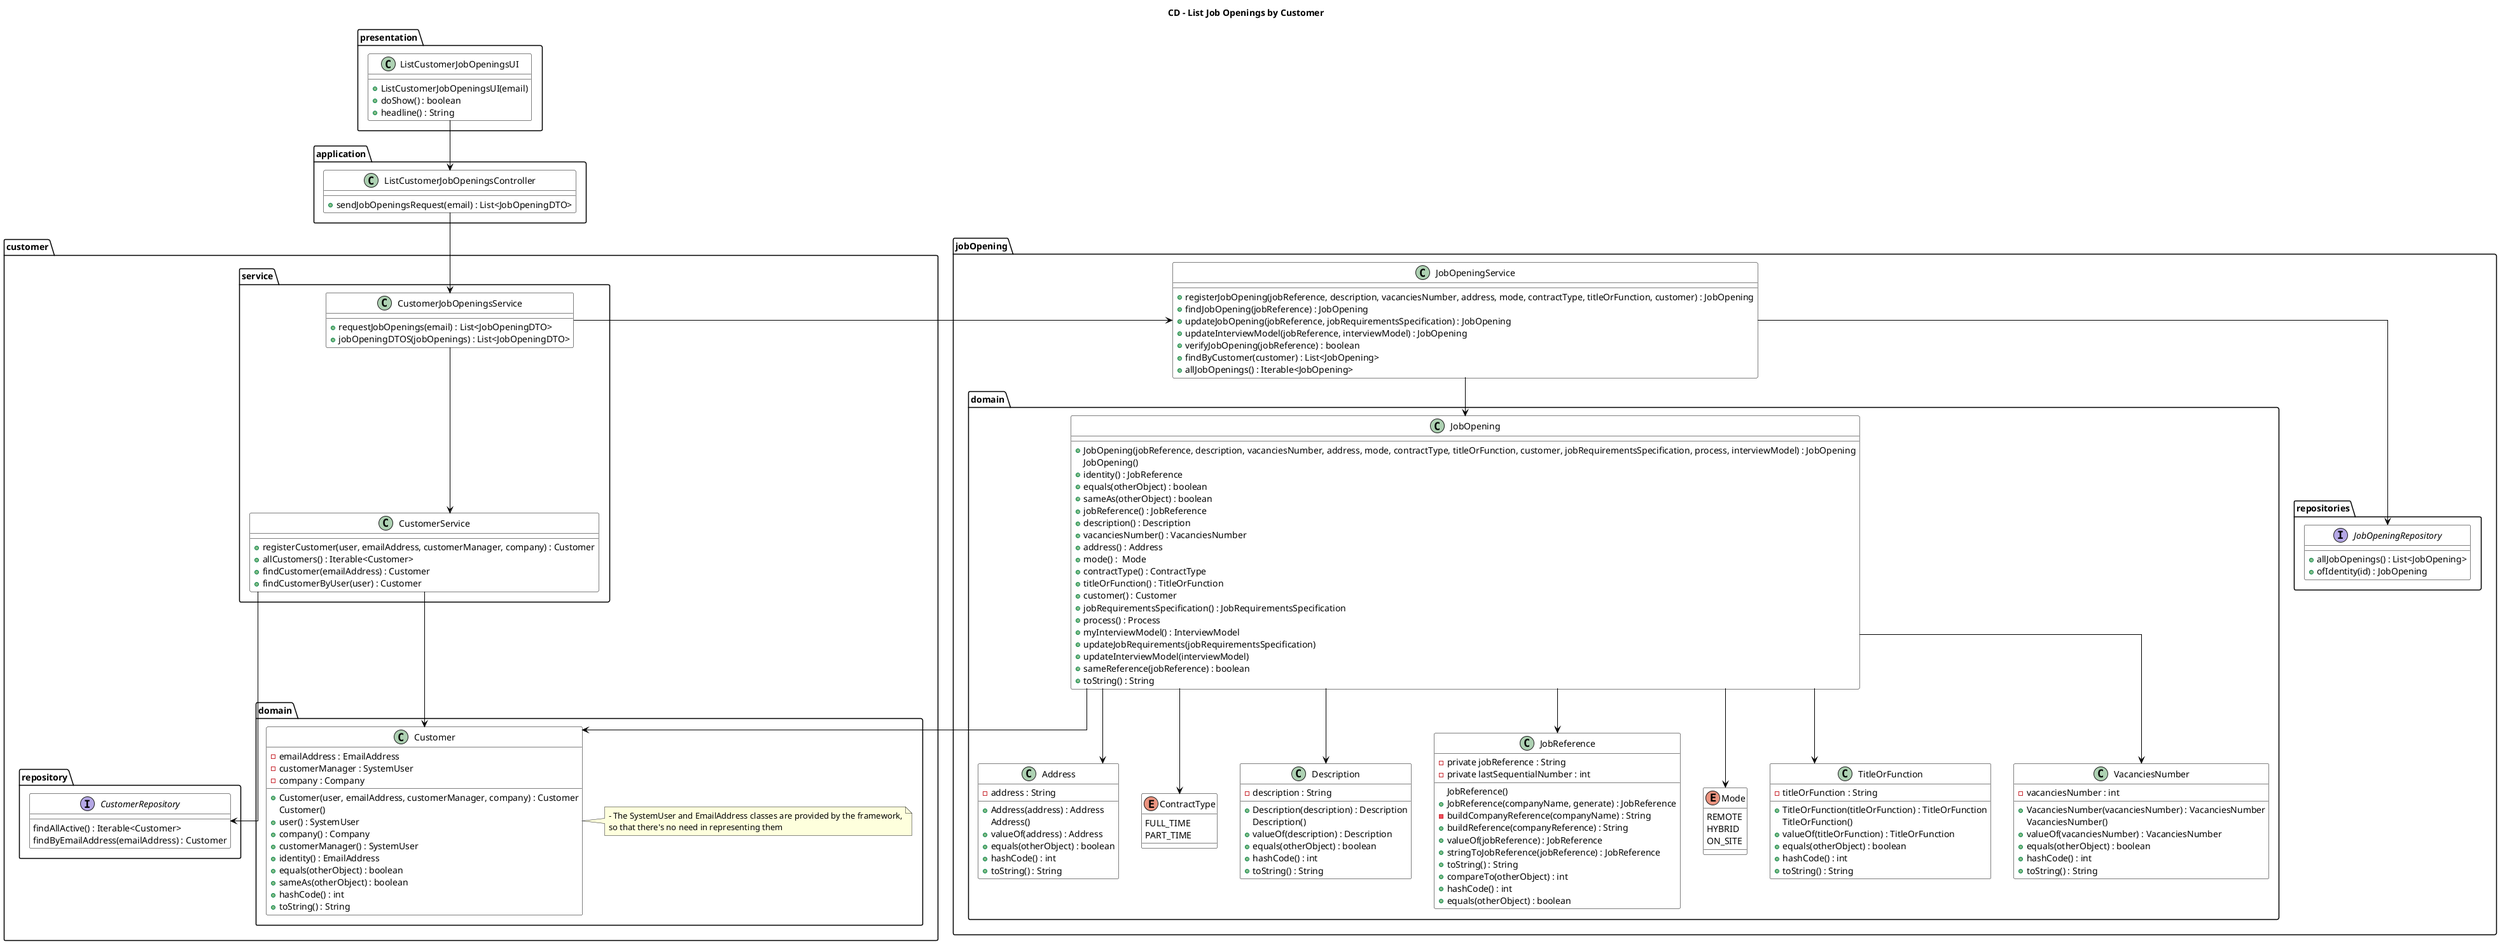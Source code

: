 @startuml
skinparam linetype ortho
'left to right direction

skinparam class {
    BackgroundColor White
    ArrowColor Black
    BorderColor Black
    FontColor Black
    FontSize 14
}

title CD - List Job Openings by Customer

package "presentation" {
    class ListCustomerJobOpeningsUI {
        + ListCustomerJobOpeningsUI(email)
        + doShow() : boolean
        + headline() : String
    }
}

package "application" {
    class ListCustomerJobOpeningsController {
        + sendJobOpeningsRequest(email) : List<JobOpeningDTO>
    }
}

package "customer"{
    package "domain"{
            class Customer{
             - emailAddress : EmailAddress
             - customerManager : SystemUser
             - company : Company
             + Customer(user, emailAddress, customerManager, company) : Customer
               Customer()
             + user() : SystemUser
             + company() : Company
             + customerManager() : SystemUser
             + identity() : EmailAddress
             + equals(otherObject) : boolean
             + sameAs(otherObject) : boolean
             + hashCode() : int
             + toString() : String
            }
            note right of Customer
                        - The SystemUser and EmailAddress classes are provided by the framework,
                        so that there's no need in representing them
                     end note
        }

        package "service"{
            class CustomerService{
            + registerCustomer(user, emailAddress, customerManager, company) : Customer
            + allCustomers() : Iterable<Customer>
            + findCustomer(emailAddress) : Customer
            + findCustomerByUser(user) : Customer
            }

            class CustomerJobOpeningsService{
            + requestJobOpenings(email) : List<JobOpeningDTO>
            + jobOpeningDTOS(jobOpenings) : List<JobOpeningDTO>
            }

        }

        package "repository"{
            Interface CustomerRepository{
                findAllActive() : Iterable<Customer>
                findByEmailAddress(emailAddress) : Customer
            }
        }
}




package "jobOpening"{
    package "domain"{
        class JobOpening{
            + JobOpening(jobReference, description, vacanciesNumber, address, mode, contractType, titleOrFunction, customer, jobRequirementsSpecification, process, interviewModel) : JobOpening
            JobOpening()
            + identity() : JobReference
            + equals(otherObject) : boolean
            + sameAs(otherObject) : boolean
            + jobReference() : JobReference
            + description() : Description
            + vacanciesNumber() : VacanciesNumber
            + address() : Address
            + mode() :  Mode
            + contractType() : ContractType
            + titleOrFunction() : TitleOrFunction
            + customer() : Customer
            + jobRequirementsSpecification() : JobRequirementsSpecification
            + process() : Process
            + myInterviewModel() : InterviewModel
            + updateJobRequirements(jobRequirementsSpecification)
            + updateInterviewModel(interviewModel)
            + sameReference(jobReference) : boolean
            + toString() : String
        }

        class Address{
            - address : String
            + Address(address) : Address
            Address()
            + valueOf(address) : Address
            + equals(otherObject) : boolean
            + hashCode() : int
            + toString() : String
        }

        Enum ContractType{
            FULL_TIME
            PART_TIME
        }

        class Description{
            - description : String
            + Description(description) : Description
            Description()
            + valueOf(description) : Description
            + equals(otherObject) : boolean
            + hashCode() : int
            + toString() : String
        }

        class JobReference{
            - private jobReference : String
            - private lastSequentialNumber : int
            JobReference()
            + JobReference(companyName, generate) : JobReference
            - buildCompanyReference(companyName) : String
            + buildReference(companyReference) : String
            + valueOf(jobReference) : JobReference
            + stringToJobReference(jobReference) : JobReference
            + toString() : String
            + compareTo(otherObject) : int
            + hashCode() : int
            + equals(otherObject) : boolean
        }

        Enum Mode{
            REMOTE
            HYBRID
            ON_SITE
        }

        class TitleOrFunction{
            - titleOrFunction : String
            + TitleOrFunction(titleOrFunction) : TitleOrFunction
            TitleOrFunction()
            + valueOf(titleOrFunction) : TitleOrFunction
            + equals(otherObject) : boolean
            + hashCode() : int
            + toString() : String
        }

        class VacanciesNumber{
            - vacanciesNumber : int
            + VacanciesNumber(vacanciesNumber) : VacanciesNumber
            VacanciesNumber()
            + valueOf(vacanciesNumber) : VacanciesNumber
            + equals(otherObject) : boolean
            + hashCode() : int
            + toString() : String
        }
        }

        class JobOpeningService{
                        + registerJobOpening(jobReference, description, vacanciesNumber, address, mode, contractType, titleOrFunction, customer) : JobOpening
                        + findJobOpening(jobReference) : JobOpening
                        + updateJobOpening(jobReference, jobRequirementsSpecification) : JobOpening
                        + updateInterviewModel(jobReference, interviewModel) : JobOpening
                        + verifyJobOpening(jobReference) : boolean
                        + findByCustomer(customer) : List<JobOpening>
                        + allJobOpenings() : Iterable<JobOpening>
                    }

                    package "repositories"{
                        interface JobOpeningRepository {
                            + allJobOpenings() : List<JobOpening>
                            + ofIdentity(id) : JobOpening
                        }
                    }

    }

ListCustomerJobOpeningsUI --> ListCustomerJobOpeningsController

ListCustomerJobOpeningsController --> CustomerJobOpeningsService

CustomerJobOpeningsService --> CustomerService
CustomerJobOpeningsService --> JobOpeningService

CustomerService --> Customer
CustomerService --> CustomerRepository

JobOpening --> Address
JobOpening --> Mode
JobOpening --> ContractType
JobOpening --> Description
JobOpening --> JobReference
JobOpening --> TitleOrFunction
JobOpening --> VacanciesNumber
JobOpening --> Customer

JobOpeningService --> JobOpening
JobOpeningService --> JobOpeningRepository


@enduml